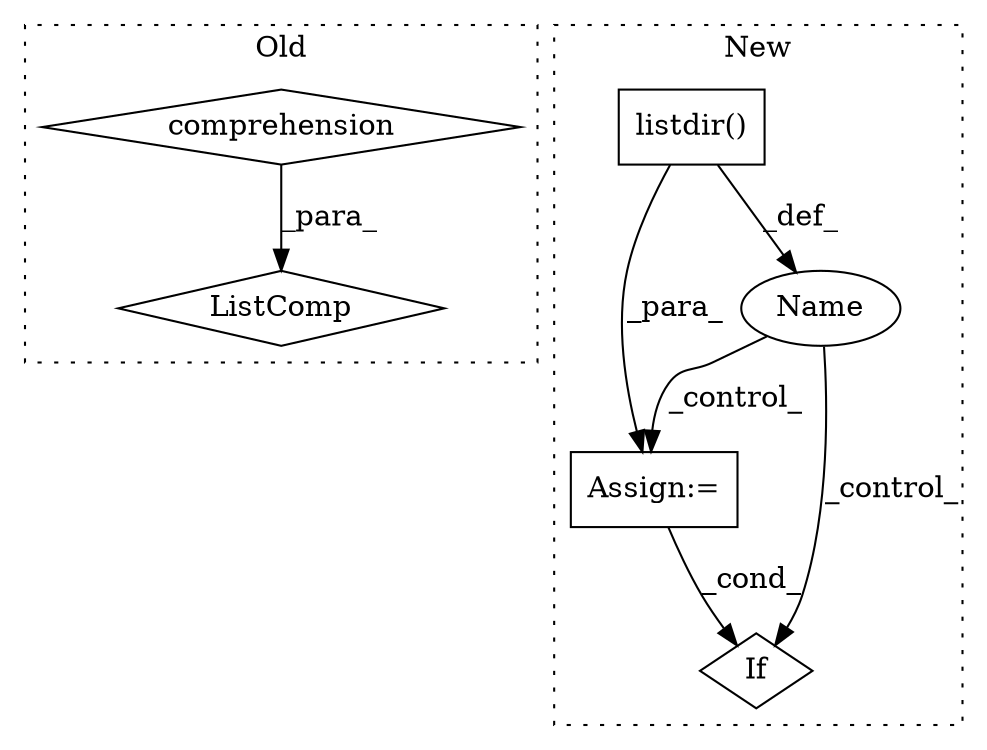 digraph G {
subgraph cluster0 {
1 [label="ListComp" a="106" s="542" l="50" shape="diamond"];
3 [label="comprehension" a="45" s="545" l="3" shape="diamond"];
label = "Old";
style="dotted";
}
subgraph cluster1 {
2 [label="listdir()" a="75" s="625,650" l="11,1" shape="box"];
4 [label="If" a="96" s="1114" l="3" shape="diamond"];
5 [label="Assign:=" a="68" s="868" l="3" shape="box"];
6 [label="Name" a="87" s="777" l="3" shape="ellipse"];
label = "New";
style="dotted";
}
2 -> 6 [label="_def_"];
2 -> 5 [label="_para_"];
3 -> 1 [label="_para_"];
5 -> 4 [label="_cond_"];
6 -> 5 [label="_control_"];
6 -> 4 [label="_control_"];
}